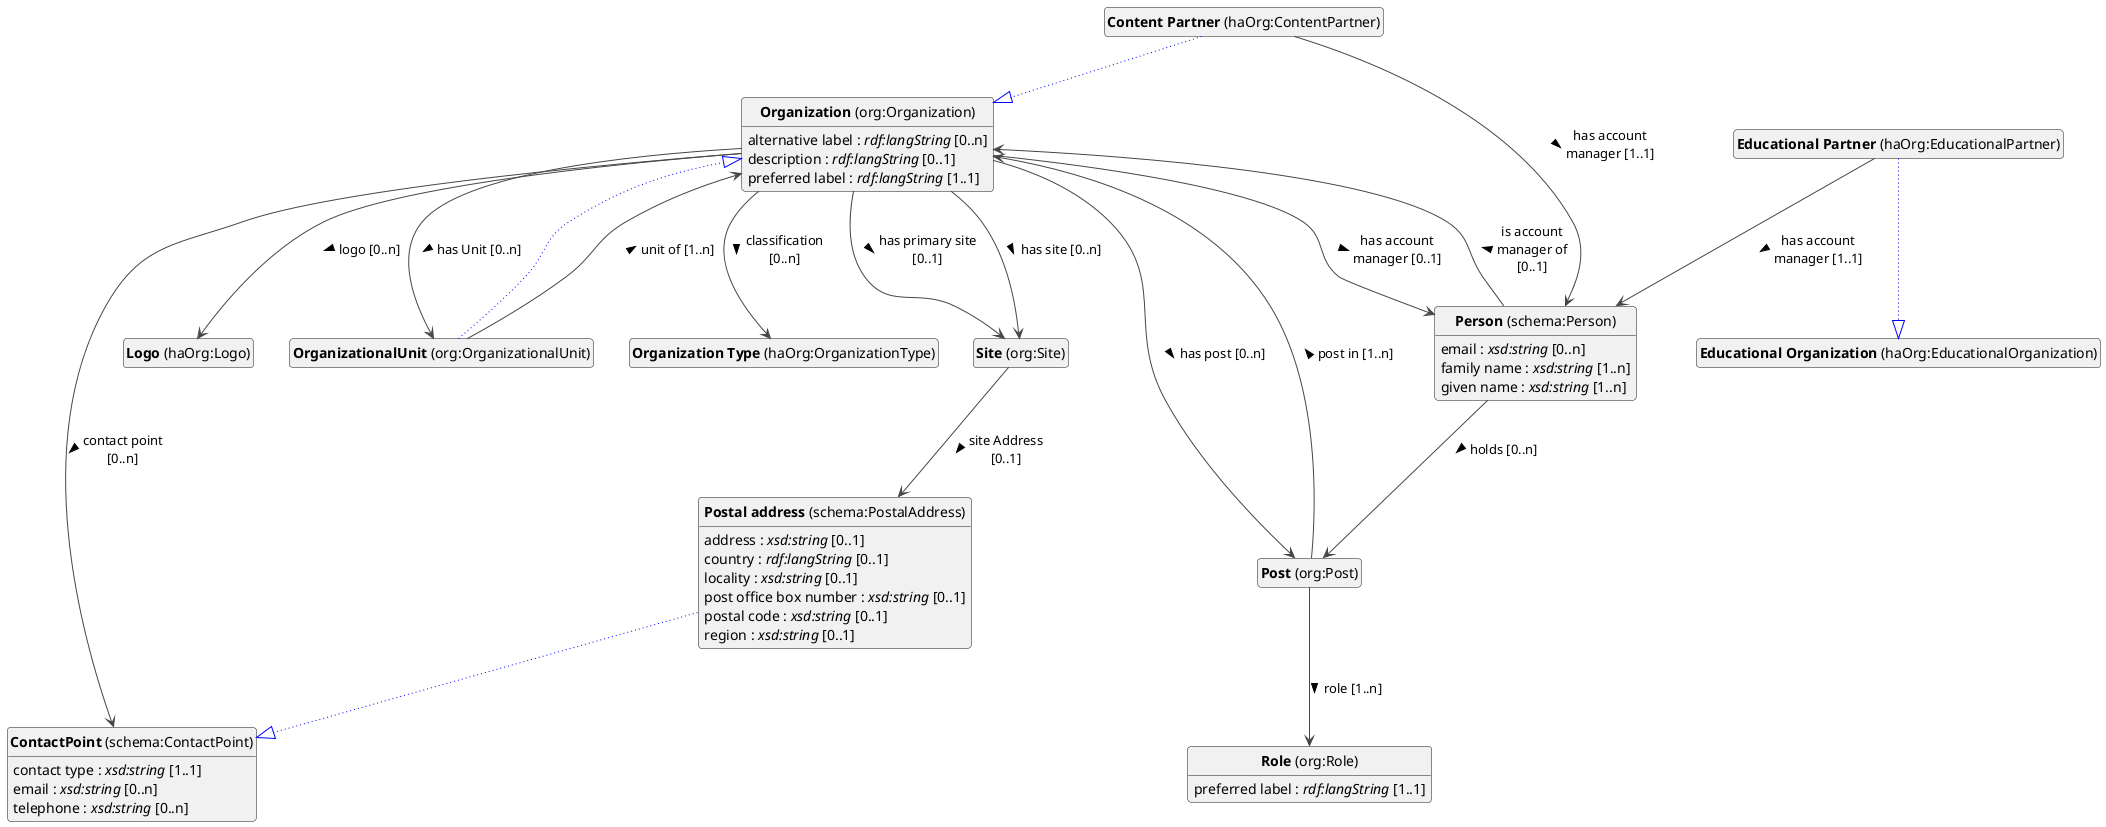 @startuml
!theme vibrant
skinparam classFontSize 14
!define LIGHTORANGE
skinparam componentStyle uml2
skinparam wrapMessageWidth 100
' skinparam ArrowColor #Maroon
' Remove shadows
skinparam shadowing false
'skinparam linetype polyline
skinparam ArrowMessageAlignment left


class "<b>Organization</b> (org:Organization)" as org_Organization [[#org%3AOrganization]]
class "<b>OrganizationalUnit</b> (org:OrganizationalUnit)" as org_OrganizationalUnit [[#org%3AOrganizationalUnit]]
class "<b>Organization</b> (org:Organization)" as org_Organization [[#org%3AOrganization]]
class "<b>Content Partner</b> (haOrg:ContentPartner)" as haOrg_ContentPartner [[#haOrg%3AContentPartner]]
class "<b>Organization</b> (org:Organization)" as org_Organization [[#org%3AOrganization]]
class "<b>Educational Partner</b> (haOrg:EducationalPartner)" as haOrg_EducationalPartner [[#haOrg%3AEducationalPartner]]
class "<b>Educational Organization</b> (haOrg:EducationalOrganization)" as haOrg_EducationalOrganization [[#haOrg%3AEducationalOrganization]]
class "<b>Site</b> (org:Site)" as org_Site [[#org%3ASite]]
class "<b>Post</b> (org:Post)" as org_Post [[#org%3APost]]
class "<b>Role</b> (org:Role)" as org_Role [[#org%3ARole]]
class "<b>Person</b> (schema:Person)" as schema_Person [[#schema%3APerson]]
class "<b>Postal address</b> (schema:PostalAddress)" as schema_PostalAddress [[#schema%3APostalAddress]]
class "<b>ContactPoint</b> (schema:ContactPoint)" as schema_ContactPoint [[#schema%3AContactPoint]]
class "<b>ContactPoint</b> (schema:ContactPoint)" as schema_ContactPoint [[#schema%3AContactPoint]]
class "<b>Logo</b> (haOrg:Logo)" as haOrg_Logo [[#haOrg%3ALogo]]
class "<b>Organization Type</b> (haOrg:OrganizationType)" as haOrg_OrganizationType [[#haOrg%3AOrganizationType]]


org_Organization : alternative label : <i>rdf:langString</i> [0..n]


org_Organization --> haOrg_OrganizationType : classification [0..n] >

org_Organization --> schema_ContactPoint : contact point [0..n] >
org_Organization : description : <i>rdf:langString</i> [0..1]


org_Organization --> org_OrganizationalUnit : has Unit [0..n] >

org_Organization --> schema_Person : has account manager [0..1] >

org_Organization --> org_Post : has post [0..n] >

org_Organization --> org_Site : has primary site [0..1] >

org_Organization --> org_Site : has site [0..n] >


org_Organization --> haOrg_Logo : logo [0..n] >
org_Organization : preferred label : <i>rdf:langString</i> [1..1]


org_OrganizationalUnit --|> org_Organization #blue;line.dotted;text:blue


org_OrganizationalUnit --> org_Organization : unit of [1..n] >

haOrg_ContentPartner --|> org_Organization #blue;line.dotted;text:blue


haOrg_ContentPartner --> schema_Person : has account manager [1..1] >

haOrg_EducationalPartner --|> haOrg_EducationalOrganization #blue;line.dotted;text:blue


haOrg_EducationalPartner --> schema_Person : has account manager [1..1] >



org_Site --> schema_PostalAddress : site Address [0..1] >



org_Post --> org_Organization : post in [1..n] >

org_Post --> org_Role : role [1..n] >


org_Role : preferred label : <i>rdf:langString</i> [1..1]



schema_Person : email : <i>xsd:string</i> [0..n]

schema_Person : family name : <i>xsd:string</i> [1..n]

schema_Person : given name : <i>xsd:string</i> [1..n]


schema_Person --> org_Post : holds [0..n] >

schema_Person --> org_Organization : is account manager of [0..1] >

schema_PostalAddress --|> schema_ContactPoint #blue;line.dotted;text:blue

schema_PostalAddress : address : <i>xsd:string</i> [0..1]

schema_PostalAddress : country : <i>rdf:langString</i> [0..1]

schema_PostalAddress : locality : <i>xsd:string</i> [0..1]

schema_PostalAddress : post office box number : <i>xsd:string</i> [0..1]

schema_PostalAddress : postal code : <i>xsd:string</i> [0..1]

schema_PostalAddress : region : <i>xsd:string</i> [0..1]



schema_ContactPoint : contact type : <i>xsd:string</i> [1..1]

schema_ContactPoint : email : <i>xsd:string</i> [0..n]

schema_ContactPoint : telephone : <i>xsd:string</i> [0..n]







hide circle
hide methods
hide empty members
@enduml


